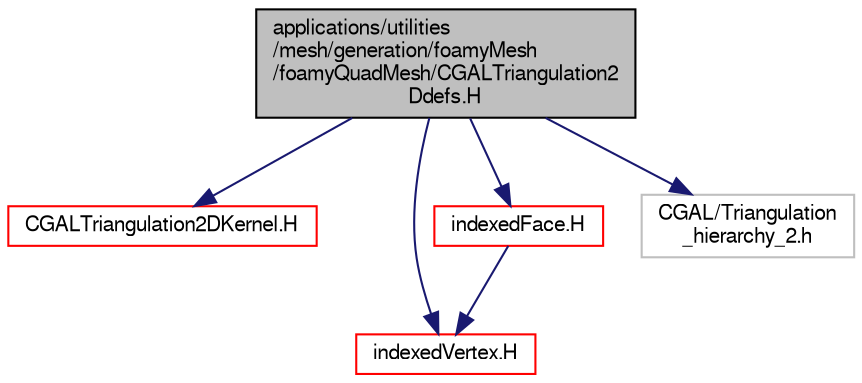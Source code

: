 digraph "applications/utilities/mesh/generation/foamyMesh/foamyQuadMesh/CGALTriangulation2Ddefs.H"
{
  bgcolor="transparent";
  edge [fontname="FreeSans",fontsize="10",labelfontname="FreeSans",labelfontsize="10"];
  node [fontname="FreeSans",fontsize="10",shape=record];
  Node1 [label="applications/utilities\l/mesh/generation/foamyMesh\l/foamyQuadMesh/CGALTriangulation2\lDdefs.H",height=0.2,width=0.4,color="black", fillcolor="grey75", style="filled" fontcolor="black"];
  Node1 -> Node2 [color="midnightblue",fontsize="10",style="solid",fontname="FreeSans"];
  Node2 [label="CGALTriangulation2DKernel.H",height=0.2,width=0.4,color="red",URL="$a03725.html"];
  Node1 -> Node3 [color="midnightblue",fontsize="10",style="solid",fontname="FreeSans"];
  Node3 [label="indexedVertex.H",height=0.2,width=0.4,color="red",URL="$a03659.html"];
  Node1 -> Node4 [color="midnightblue",fontsize="10",style="solid",fontname="FreeSans"];
  Node4 [label="indexedFace.H",height=0.2,width=0.4,color="red",URL="$a03731.html"];
  Node4 -> Node3 [color="midnightblue",fontsize="10",style="solid",fontname="FreeSans"];
  Node1 -> Node5 [color="midnightblue",fontsize="10",style="solid",fontname="FreeSans"];
  Node5 [label="CGAL/Triangulation\l_hierarchy_2.h",height=0.2,width=0.4,color="grey75"];
}
